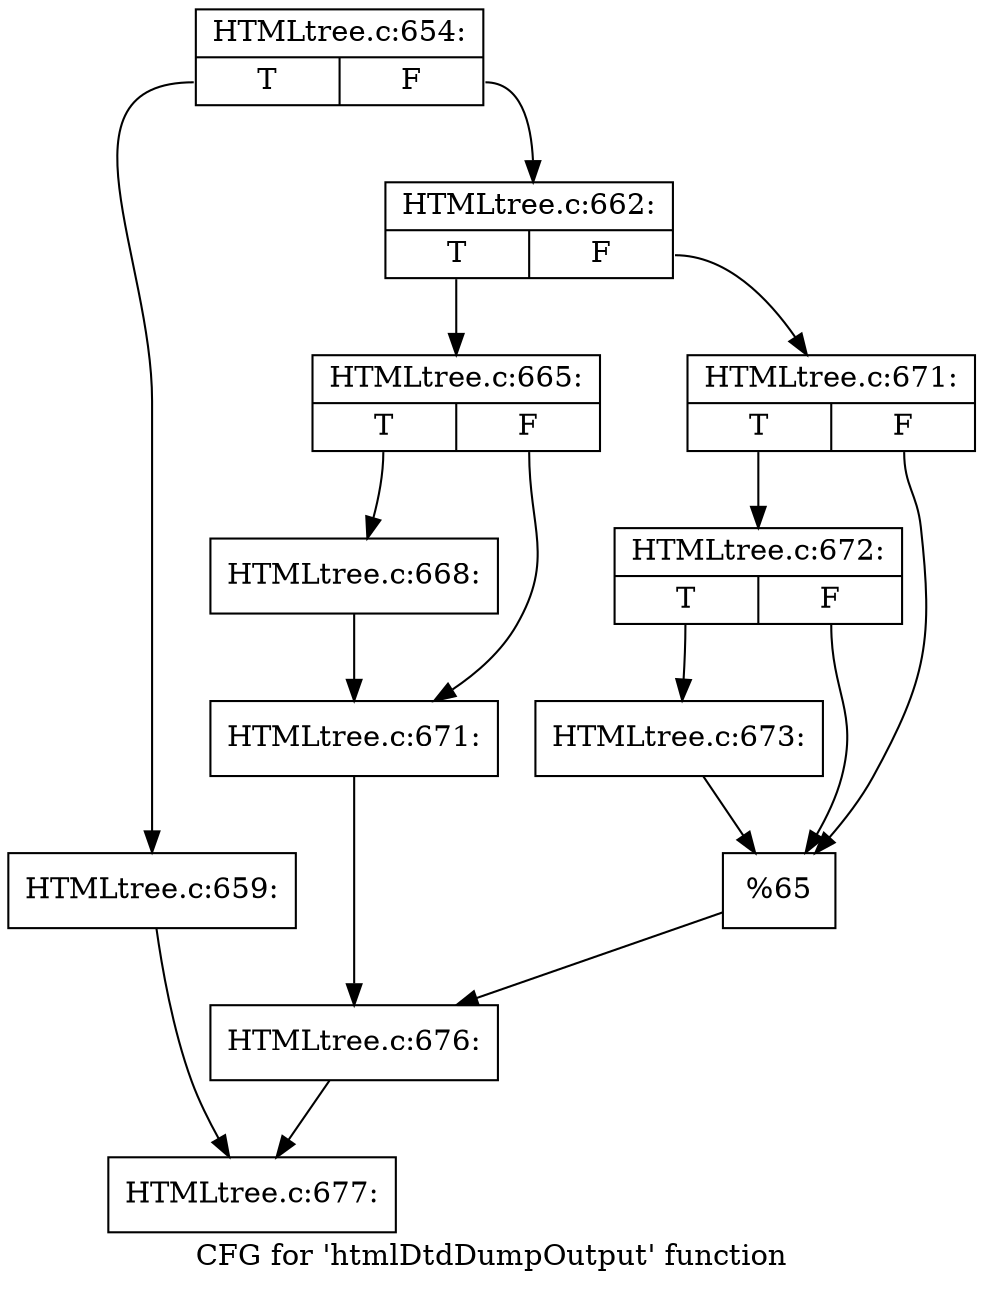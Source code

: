 digraph "CFG for 'htmlDtdDumpOutput' function" {
	label="CFG for 'htmlDtdDumpOutput' function";

	Node0x4380ae0 [shape=record,label="{HTMLtree.c:654:|{<s0>T|<s1>F}}"];
	Node0x4380ae0:s0 -> Node0x4381dd0;
	Node0x4380ae0:s1 -> Node0x4381e20;
	Node0x4381dd0 [shape=record,label="{HTMLtree.c:659:}"];
	Node0x4381dd0 -> Node0x4381590;
	Node0x4381e20 [shape=record,label="{HTMLtree.c:662:|{<s0>T|<s1>F}}"];
	Node0x4381e20:s0 -> Node0x4382c20;
	Node0x4381e20:s1 -> Node0x4382cc0;
	Node0x4382c20 [shape=record,label="{HTMLtree.c:665:|{<s0>T|<s1>F}}"];
	Node0x4382c20:s0 -> Node0x4383840;
	Node0x4382c20:s1 -> Node0x4383890;
	Node0x4383840 [shape=record,label="{HTMLtree.c:668:}"];
	Node0x4383840 -> Node0x4383890;
	Node0x4383890 [shape=record,label="{HTMLtree.c:671:}"];
	Node0x4383890 -> Node0x4382c70;
	Node0x4382cc0 [shape=record,label="{HTMLtree.c:671:|{<s0>T|<s1>F}}"];
	Node0x4382cc0:s0 -> Node0x4384550;
	Node0x4382cc0:s1 -> Node0x4384500;
	Node0x4384550 [shape=record,label="{HTMLtree.c:672:|{<s0>T|<s1>F}}"];
	Node0x4384550:s0 -> Node0x43844b0;
	Node0x4384550:s1 -> Node0x4384500;
	Node0x43844b0 [shape=record,label="{HTMLtree.c:673:}"];
	Node0x43844b0 -> Node0x4384500;
	Node0x4384500 [shape=record,label="{%65}"];
	Node0x4384500 -> Node0x4382c70;
	Node0x4382c70 [shape=record,label="{HTMLtree.c:676:}"];
	Node0x4382c70 -> Node0x4381590;
	Node0x4381590 [shape=record,label="{HTMLtree.c:677:}"];
}

